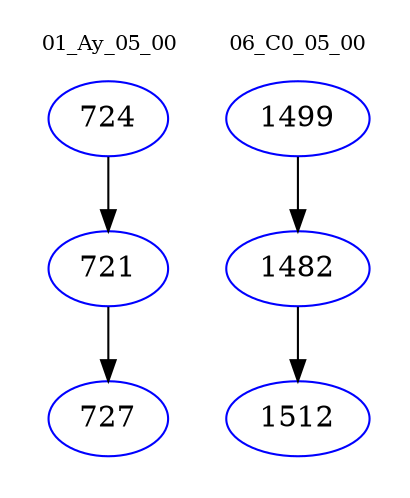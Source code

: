 digraph{
subgraph cluster_0 {
color = white
label = "01_Ay_05_00";
fontsize=10;
T0_724 [label="724", color="blue"]
T0_724 -> T0_721 [color="black"]
T0_721 [label="721", color="blue"]
T0_721 -> T0_727 [color="black"]
T0_727 [label="727", color="blue"]
}
subgraph cluster_1 {
color = white
label = "06_C0_05_00";
fontsize=10;
T1_1499 [label="1499", color="blue"]
T1_1499 -> T1_1482 [color="black"]
T1_1482 [label="1482", color="blue"]
T1_1482 -> T1_1512 [color="black"]
T1_1512 [label="1512", color="blue"]
}
}

